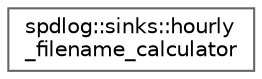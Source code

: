 digraph "类继承关系图"
{
 // LATEX_PDF_SIZE
  bgcolor="transparent";
  edge [fontname=Helvetica,fontsize=10,labelfontname=Helvetica,labelfontsize=10];
  node [fontname=Helvetica,fontsize=10,shape=box,height=0.2,width=0.4];
  rankdir="LR";
  Node0 [id="Node000000",label="spdlog::sinks::hourly\l_filename_calculator",height=0.2,width=0.4,color="grey40", fillcolor="white", style="filled",URL="$structspdlog_1_1sinks_1_1hourly__filename__calculator.html",tooltip=" "];
}

